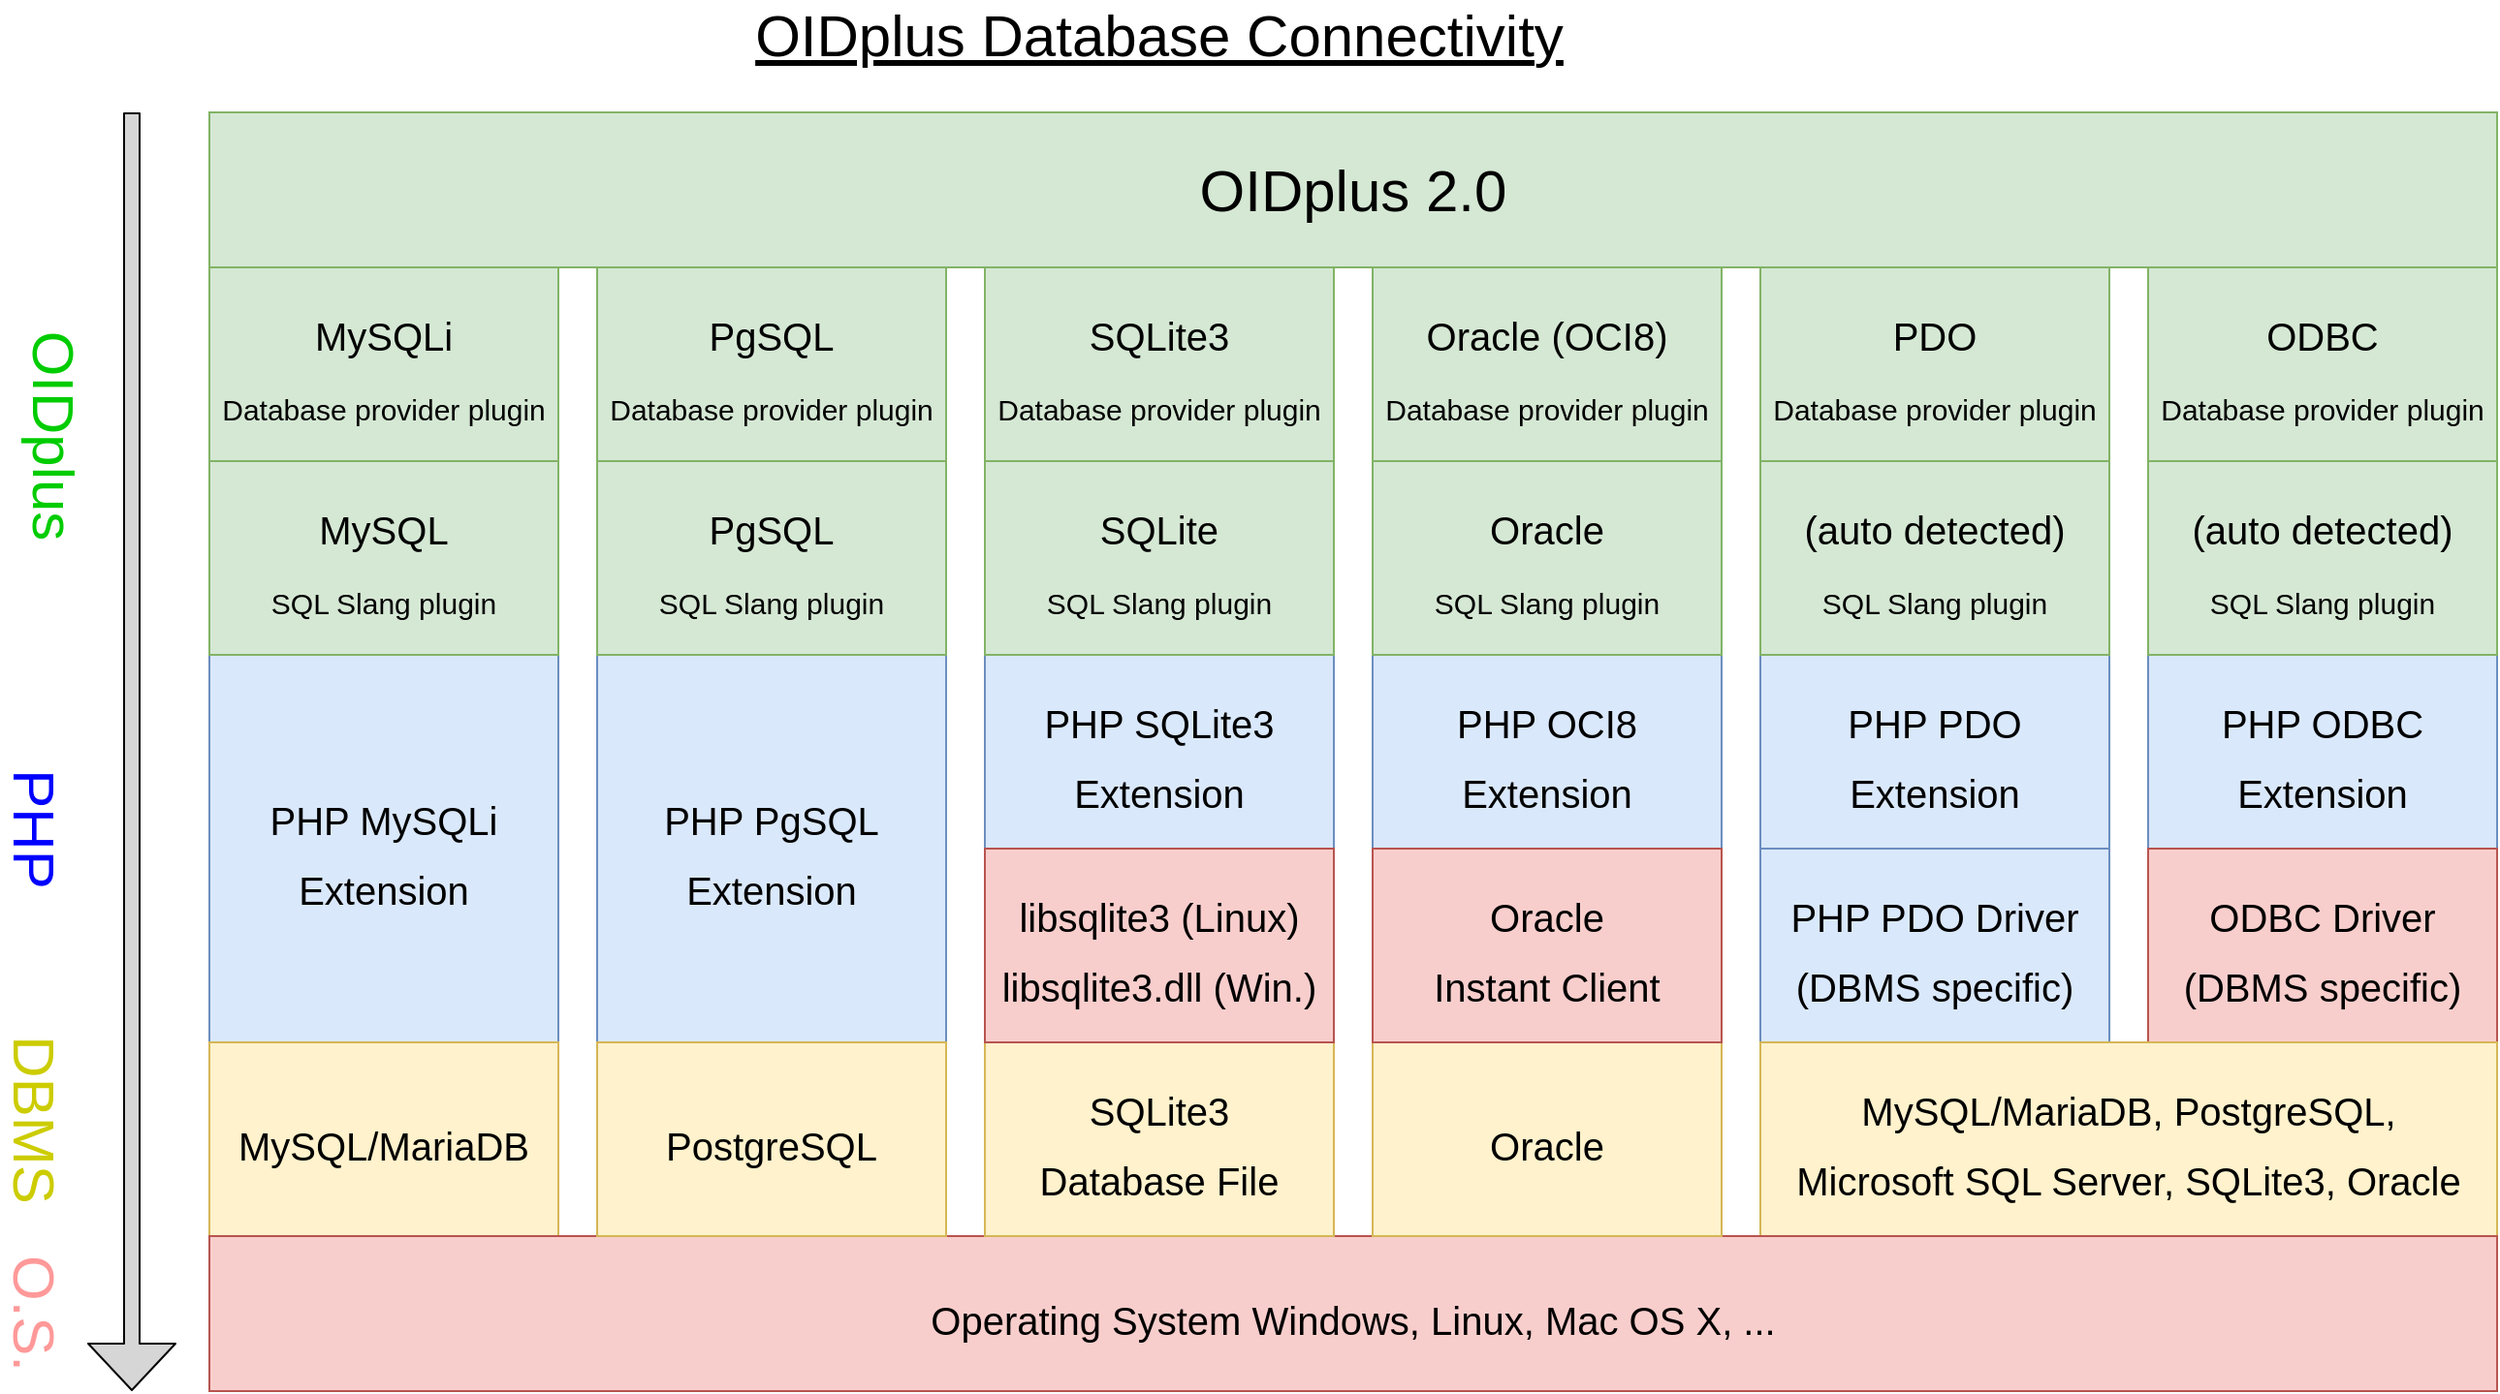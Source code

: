 <mxfile version="21.1.4" type="device">
  <diagram id="-CuTGTWnEKNFAuos6sQm" name="Page-1">
    <mxGraphModel dx="1185" dy="642" grid="1" gridSize="10" guides="1" tooltips="1" connect="1" arrows="1" fold="1" page="1" pageScale="1" pageWidth="827" pageHeight="1169" math="0" shadow="0">
      <root>
        <mxCell id="0" />
        <mxCell id="1" parent="0" />
        <mxCell id="rkxFK2iF5i7AjHGrBCSy-1" value="OIDplus 2.0" style="rounded=0;whiteSpace=wrap;html=1;fontSize=30;fillColor=#d5e8d4;strokeColor=#82b366;shadow=0;" parent="1" vertex="1">
          <mxGeometry x="170" y="130" width="1180" height="80" as="geometry" />
        </mxCell>
        <mxCell id="rkxFK2iF5i7AjHGrBCSy-2" value="&lt;font&gt;&lt;span style=&quot;font-size: 20px&quot;&gt;MySQLi&lt;/span&gt;&lt;br&gt;&lt;font style=&quot;font-size: 15px&quot;&gt;Database provider plugin&lt;/font&gt;&lt;/font&gt;" style="rounded=0;whiteSpace=wrap;html=1;fontSize=30;fillColor=#d5e8d4;strokeColor=#82b366;shadow=0;" parent="1" vertex="1">
          <mxGeometry x="170" y="210" width="180" height="100" as="geometry" />
        </mxCell>
        <mxCell id="rkxFK2iF5i7AjHGrBCSy-7" value="&lt;font style=&quot;font-size: 20px&quot;&gt;PDO&lt;br&gt;&lt;span style=&quot;font-size: 15px&quot;&gt;Database provider plugin&lt;/span&gt;&lt;br&gt;&lt;/font&gt;" style="rounded=0;whiteSpace=wrap;html=1;fontSize=30;fillColor=#d5e8d4;strokeColor=#82b366;shadow=0;" parent="1" vertex="1">
          <mxGeometry x="970" y="210" width="180" height="100" as="geometry" />
        </mxCell>
        <mxCell id="rkxFK2iF5i7AjHGrBCSy-8" value="&lt;font style=&quot;font-size: 20px&quot;&gt;ODBC&lt;br&gt;&lt;span style=&quot;font-size: 15px&quot;&gt;Database provider plugin&lt;/span&gt;&lt;br&gt;&lt;/font&gt;" style="rounded=0;whiteSpace=wrap;html=1;fontSize=30;fillColor=#d5e8d4;strokeColor=#82b366;shadow=0;" parent="1" vertex="1">
          <mxGeometry x="1170" y="210" width="180" height="100" as="geometry" />
        </mxCell>
        <mxCell id="rkxFK2iF5i7AjHGrBCSy-9" value="&lt;span style=&quot;font-size: 20px&quot;&gt;PHP MySQLi&lt;br&gt;Extension&lt;/span&gt;" style="rounded=0;whiteSpace=wrap;html=1;fontSize=30;fillColor=#dae8fc;strokeColor=#6c8ebf;shadow=0;" parent="1" vertex="1">
          <mxGeometry x="170" y="410" width="180" height="200" as="geometry" />
        </mxCell>
        <mxCell id="rkxFK2iF5i7AjHGrBCSy-10" value="&lt;span style=&quot;font-size: 20px&quot;&gt;PHP PDO&lt;br&gt;Extension&lt;/span&gt;" style="rounded=0;whiteSpace=wrap;html=1;fontSize=30;fillColor=#dae8fc;strokeColor=#6c8ebf;shadow=0;" parent="1" vertex="1">
          <mxGeometry x="970" y="410" width="180" height="100" as="geometry" />
        </mxCell>
        <mxCell id="rkxFK2iF5i7AjHGrBCSy-11" value="&lt;span style=&quot;font-size: 20px&quot;&gt;PHP ODBC&lt;br&gt;Extension&lt;/span&gt;" style="rounded=0;whiteSpace=wrap;html=1;fontSize=30;fillColor=#dae8fc;strokeColor=#6c8ebf;shadow=0;" parent="1" vertex="1">
          <mxGeometry x="1170" y="410" width="180" height="100" as="geometry" />
        </mxCell>
        <mxCell id="rkxFK2iF5i7AjHGrBCSy-12" value="&lt;span style=&quot;font-size: 20px&quot;&gt;PHP PDO Driver&lt;br&gt;(DBMS specific)&lt;br&gt;&lt;/span&gt;" style="rounded=0;whiteSpace=wrap;html=1;fontSize=30;fillColor=#dae8fc;strokeColor=#6c8ebf;shadow=0;" parent="1" vertex="1">
          <mxGeometry x="970" y="510" width="180" height="100" as="geometry" />
        </mxCell>
        <mxCell id="rkxFK2iF5i7AjHGrBCSy-13" value="&lt;span style=&quot;font-size: 20px&quot;&gt;ODBC Driver&lt;br&gt;&lt;/span&gt;&lt;span style=&quot;font-size: 20px&quot;&gt;(DBMS specific)&lt;/span&gt;&lt;span style=&quot;font-size: 20px&quot;&gt;&lt;br&gt;&lt;/span&gt;" style="rounded=0;whiteSpace=wrap;html=1;fontSize=30;fillColor=#f8cecc;strokeColor=#b85450;shadow=0;" parent="1" vertex="1">
          <mxGeometry x="1170" y="510" width="180" height="100" as="geometry" />
        </mxCell>
        <mxCell id="rkxFK2iF5i7AjHGrBCSy-14" value="&lt;span style=&quot;font-size: 20px&quot;&gt;MySQL/MariaDB&lt;/span&gt;" style="rounded=0;whiteSpace=wrap;html=1;fontSize=30;fillColor=#fff2cc;strokeColor=#d6b656;shadow=0;" parent="1" vertex="1">
          <mxGeometry x="170" y="610" width="180" height="100" as="geometry" />
        </mxCell>
        <mxCell id="rkxFK2iF5i7AjHGrBCSy-16" value="" style="shape=flexArrow;endArrow=classic;html=1;fontSize=30;endWidth=36;endSize=7.67;width=8;shadow=0;fillColor=#D6D6D6;" parent="1" edge="1">
          <mxGeometry width="50" height="50" relative="1" as="geometry">
            <mxPoint x="130" y="130" as="sourcePoint" />
            <mxPoint x="130" y="790" as="targetPoint" />
          </mxGeometry>
        </mxCell>
        <mxCell id="rkxFK2iF5i7AjHGrBCSy-17" value="OIDplus" style="text;html=1;strokeColor=none;fillColor=none;align=center;verticalAlign=middle;whiteSpace=wrap;rounded=0;fontSize=30;rotation=90;direction=east;fontColor=#00CC00;shadow=0;" parent="1" vertex="1">
          <mxGeometry x="70" y="287" width="40" height="20" as="geometry" />
        </mxCell>
        <mxCell id="rkxFK2iF5i7AjHGrBCSy-19" value="DBMS" style="text;html=1;strokeColor=none;fillColor=none;align=center;verticalAlign=middle;whiteSpace=wrap;rounded=0;fontSize=30;rotation=90;direction=east;fontColor=#CCCC00;shadow=0;" parent="1" vertex="1">
          <mxGeometry x="30" y="640" width="100" height="20" as="geometry" />
        </mxCell>
        <mxCell id="rkxFK2iF5i7AjHGrBCSy-20" value="PHP" style="text;html=1;strokeColor=none;fillColor=none;align=center;verticalAlign=middle;whiteSpace=wrap;rounded=0;fontSize=30;rotation=90;direction=east;fontColor=#0000FF;shadow=0;" parent="1" vertex="1">
          <mxGeometry x="60" y="490" width="40" height="20" as="geometry" />
        </mxCell>
        <mxCell id="rkxFK2iF5i7AjHGrBCSy-22" value="OIDplus Database Connectivity" style="text;html=1;strokeColor=none;fillColor=none;align=center;verticalAlign=middle;whiteSpace=wrap;rounded=0;fontSize=30;fontStyle=4;shadow=0;" parent="1" vertex="1">
          <mxGeometry x="180" y="80" width="960" height="20" as="geometry" />
        </mxCell>
        <mxCell id="aevjvMxUrnnEDrcyBwDK-1" value="&lt;span style=&quot;font-size: 20px&quot;&gt;MySQL/MariaDB, PostgreSQL,&lt;br&gt;Microsoft SQL Server, SQLite3, Oracle&lt;/span&gt;" style="rounded=0;whiteSpace=wrap;html=1;fontSize=30;fillColor=#fff2cc;strokeColor=#d6b656;shadow=0;" parent="1" vertex="1">
          <mxGeometry x="970" y="610" width="380" height="100" as="geometry" />
        </mxCell>
        <mxCell id="ppWasWMKm3SrtxTAx-Xf-1" value="&lt;span style=&quot;font-size: 20px&quot;&gt;Operating System Windows, Linux, Mac OS X, ...&lt;br&gt;&lt;/span&gt;" style="rounded=0;whiteSpace=wrap;html=1;fontSize=30;fillColor=#f8cecc;strokeColor=#b85450;shadow=0;" parent="1" vertex="1">
          <mxGeometry x="170" y="710" width="1180" height="80" as="geometry" />
        </mxCell>
        <mxCell id="ppWasWMKm3SrtxTAx-Xf-2" value="O.S." style="text;html=1;strokeColor=none;fillColor=none;align=center;verticalAlign=middle;whiteSpace=wrap;rounded=0;fontSize=30;rotation=90;direction=east;fontColor=#FF9999;shadow=0;" parent="1" vertex="1">
          <mxGeometry x="45" y="740" width="70" height="20" as="geometry" />
        </mxCell>
        <mxCell id="ppWasWMKm3SrtxTAx-Xf-5" value="&lt;font style=&quot;font-size: 20px&quot;&gt;PgSQL&lt;br&gt;&lt;span style=&quot;font-size: 15px&quot;&gt;Database provider plugin&lt;/span&gt;&lt;br&gt;&lt;/font&gt;" style="rounded=0;whiteSpace=wrap;html=1;fontSize=30;fillColor=#d5e8d4;strokeColor=#82b366;shadow=0;" parent="1" vertex="1">
          <mxGeometry x="370" y="210" width="180" height="100" as="geometry" />
        </mxCell>
        <mxCell id="ppWasWMKm3SrtxTAx-Xf-6" value="&lt;span style=&quot;font-size: 20px&quot;&gt;PHP PgSQL&lt;br&gt;Extension&lt;/span&gt;" style="rounded=0;whiteSpace=wrap;html=1;fontSize=30;fillColor=#dae8fc;strokeColor=#6c8ebf;shadow=0;" parent="1" vertex="1">
          <mxGeometry x="370" y="410" width="180" height="200" as="geometry" />
        </mxCell>
        <mxCell id="ppWasWMKm3SrtxTAx-Xf-7" value="&lt;span style=&quot;font-size: 20px&quot;&gt;PostgreSQL&lt;/span&gt;" style="rounded=0;whiteSpace=wrap;html=1;fontSize=30;fillColor=#fff2cc;strokeColor=#d6b656;shadow=0;" parent="1" vertex="1">
          <mxGeometry x="370" y="610" width="180" height="100" as="geometry" />
        </mxCell>
        <mxCell id="Vv7ANgLEg7CVrzUhQt1U-1" value="&lt;font style=&quot;font-size: 20px&quot;&gt;SQLite3&lt;br&gt;&lt;span style=&quot;font-size: 15px&quot;&gt;Database provider plugin&lt;/span&gt;&lt;br&gt;&lt;/font&gt;" style="rounded=0;whiteSpace=wrap;html=1;fontSize=30;fillColor=#d5e8d4;strokeColor=#82b366;shadow=0;" parent="1" vertex="1">
          <mxGeometry x="570" y="210" width="180" height="100" as="geometry" />
        </mxCell>
        <mxCell id="Vv7ANgLEg7CVrzUhQt1U-2" value="&lt;span style=&quot;font-size: 20px&quot;&gt;PHP SQLite3&lt;br&gt;Extension&lt;/span&gt;" style="rounded=0;whiteSpace=wrap;html=1;fontSize=30;fillColor=#dae8fc;strokeColor=#6c8ebf;shadow=0;" parent="1" vertex="1">
          <mxGeometry x="570" y="410" width="180" height="100" as="geometry" />
        </mxCell>
        <mxCell id="Vv7ANgLEg7CVrzUhQt1U-3" value="&lt;span style=&quot;font-size: 20px&quot;&gt;SQLite3&lt;br&gt;Database File&lt;/span&gt;" style="rounded=0;whiteSpace=wrap;html=1;fontSize=30;fillColor=#fff2cc;strokeColor=#d6b656;shadow=0;" parent="1" vertex="1">
          <mxGeometry x="570" y="610" width="180" height="100" as="geometry" />
        </mxCell>
        <mxCell id="Vv7ANgLEg7CVrzUhQt1U-4" value="&lt;span style=&quot;font-size: 20px&quot;&gt;libsqlite3 (Linux)&lt;br&gt;libsqlite3.dll (Win.)&lt;br&gt;&lt;/span&gt;" style="rounded=0;whiteSpace=wrap;html=1;fontSize=30;fillColor=#f8cecc;strokeColor=#b85450;shadow=0;" parent="1" vertex="1">
          <mxGeometry x="570" y="510" width="180" height="100" as="geometry" />
        </mxCell>
        <mxCell id="InTzqCeOYvt8oBhlNlMZ-1" value="&lt;font style=&quot;font-size: 20px&quot;&gt;MySQL&lt;br&gt;&lt;span style=&quot;font-size: 15px&quot;&gt;SQL Slang plugin&lt;/span&gt;&lt;br&gt;&lt;/font&gt;" style="rounded=0;whiteSpace=wrap;html=1;fontSize=30;fillColor=#d5e8d4;strokeColor=#82b366;shadow=0;" parent="1" vertex="1">
          <mxGeometry x="170" y="310" width="180" height="100" as="geometry" />
        </mxCell>
        <mxCell id="InTzqCeOYvt8oBhlNlMZ-2" value="&lt;font style=&quot;font-size: 20px&quot;&gt;PgSQL&lt;br&gt;&lt;span style=&quot;font-size: 15px&quot;&gt;SQL Slang plugin&lt;/span&gt;&lt;br&gt;&lt;/font&gt;" style="rounded=0;whiteSpace=wrap;html=1;fontSize=30;fillColor=#d5e8d4;strokeColor=#82b366;shadow=0;" parent="1" vertex="1">
          <mxGeometry x="370" y="310" width="180" height="100" as="geometry" />
        </mxCell>
        <mxCell id="InTzqCeOYvt8oBhlNlMZ-3" value="&lt;font style=&quot;font-size: 20px&quot;&gt;SQLite&lt;br&gt;&lt;span style=&quot;font-size: 15px&quot;&gt;SQL Slang plugin&lt;/span&gt;&lt;br&gt;&lt;/font&gt;" style="rounded=0;whiteSpace=wrap;html=1;fontSize=30;fillColor=#d5e8d4;strokeColor=#82b366;shadow=0;" parent="1" vertex="1">
          <mxGeometry x="570" y="310" width="180" height="100" as="geometry" />
        </mxCell>
        <mxCell id="InTzqCeOYvt8oBhlNlMZ-4" value="&lt;font style=&quot;&quot;&gt;&lt;span style=&quot;font-size: 20px;&quot;&gt;(auto detected)&lt;/span&gt;&lt;br style=&quot;border-color: var(--border-color);&quot;&gt;&lt;font style=&quot;font-size: 15px;&quot;&gt;SQL Slang plugin&lt;/font&gt;&lt;br&gt;&lt;/font&gt;" style="rounded=0;whiteSpace=wrap;html=1;fontSize=30;fillColor=#d5e8d4;strokeColor=#82b366;shadow=0;" parent="1" vertex="1">
          <mxGeometry x="970" y="310" width="180" height="100" as="geometry" />
        </mxCell>
        <mxCell id="InTzqCeOYvt8oBhlNlMZ-5" value="&lt;font style=&quot;font-size: 20px&quot;&gt;(auto detected)&lt;br style=&quot;border-color: var(--border-color); font-size: 30px;&quot;&gt;&lt;font style=&quot;border-color: var(--border-color); font-size: 15px;&quot;&gt;SQL Slang plugin&lt;/font&gt;&lt;br&gt;&lt;/font&gt;" style="rounded=0;whiteSpace=wrap;html=1;fontSize=30;fillColor=#d5e8d4;strokeColor=#82b366;shadow=0;" parent="1" vertex="1">
          <mxGeometry x="1170" y="310" width="180" height="100" as="geometry" />
        </mxCell>
        <mxCell id="KJECWvd8K1PhkzWFOMBU-1" value="&lt;font style=&quot;font-size: 20px&quot;&gt;Oracle (OCI8)&lt;br&gt;&lt;span style=&quot;font-size: 15px&quot;&gt;Database provider plugin&lt;/span&gt;&lt;br&gt;&lt;/font&gt;" style="rounded=0;whiteSpace=wrap;html=1;fontSize=30;fillColor=#d5e8d4;strokeColor=#82b366;shadow=0;" parent="1" vertex="1">
          <mxGeometry x="770" y="210" width="180" height="100" as="geometry" />
        </mxCell>
        <mxCell id="KJECWvd8K1PhkzWFOMBU-2" value="&lt;span style=&quot;font-size: 20px&quot;&gt;PHP OCI8&lt;br&gt;Extension&lt;/span&gt;" style="rounded=0;whiteSpace=wrap;html=1;fontSize=30;fillColor=#dae8fc;strokeColor=#6c8ebf;shadow=0;" parent="1" vertex="1">
          <mxGeometry x="770" y="410" width="180" height="100" as="geometry" />
        </mxCell>
        <mxCell id="KJECWvd8K1PhkzWFOMBU-3" value="&lt;span style=&quot;font-size: 20px&quot;&gt;Oracle&lt;/span&gt;" style="rounded=0;whiteSpace=wrap;html=1;fontSize=30;fillColor=#fff2cc;strokeColor=#d6b656;shadow=0;" parent="1" vertex="1">
          <mxGeometry x="770" y="610" width="180" height="100" as="geometry" />
        </mxCell>
        <mxCell id="KJECWvd8K1PhkzWFOMBU-4" value="&lt;span style=&quot;font-size: 20px&quot;&gt;Oracle&lt;br&gt;Instant Client&lt;/span&gt;" style="rounded=0;whiteSpace=wrap;html=1;fontSize=30;fillColor=#f8cecc;strokeColor=#b85450;shadow=0;" parent="1" vertex="1">
          <mxGeometry x="770" y="510" width="180" height="100" as="geometry" />
        </mxCell>
        <mxCell id="KJECWvd8K1PhkzWFOMBU-5" value="&lt;font style=&quot;font-size: 20px&quot;&gt;Oracle&lt;br&gt;&lt;span style=&quot;font-size: 15px&quot;&gt;SQL Slang plugin&lt;/span&gt;&lt;br&gt;&lt;/font&gt;" style="rounded=0;whiteSpace=wrap;html=1;fontSize=30;fillColor=#d5e8d4;strokeColor=#82b366;shadow=0;" parent="1" vertex="1">
          <mxGeometry x="770" y="310" width="180" height="100" as="geometry" />
        </mxCell>
      </root>
    </mxGraphModel>
  </diagram>
</mxfile>
